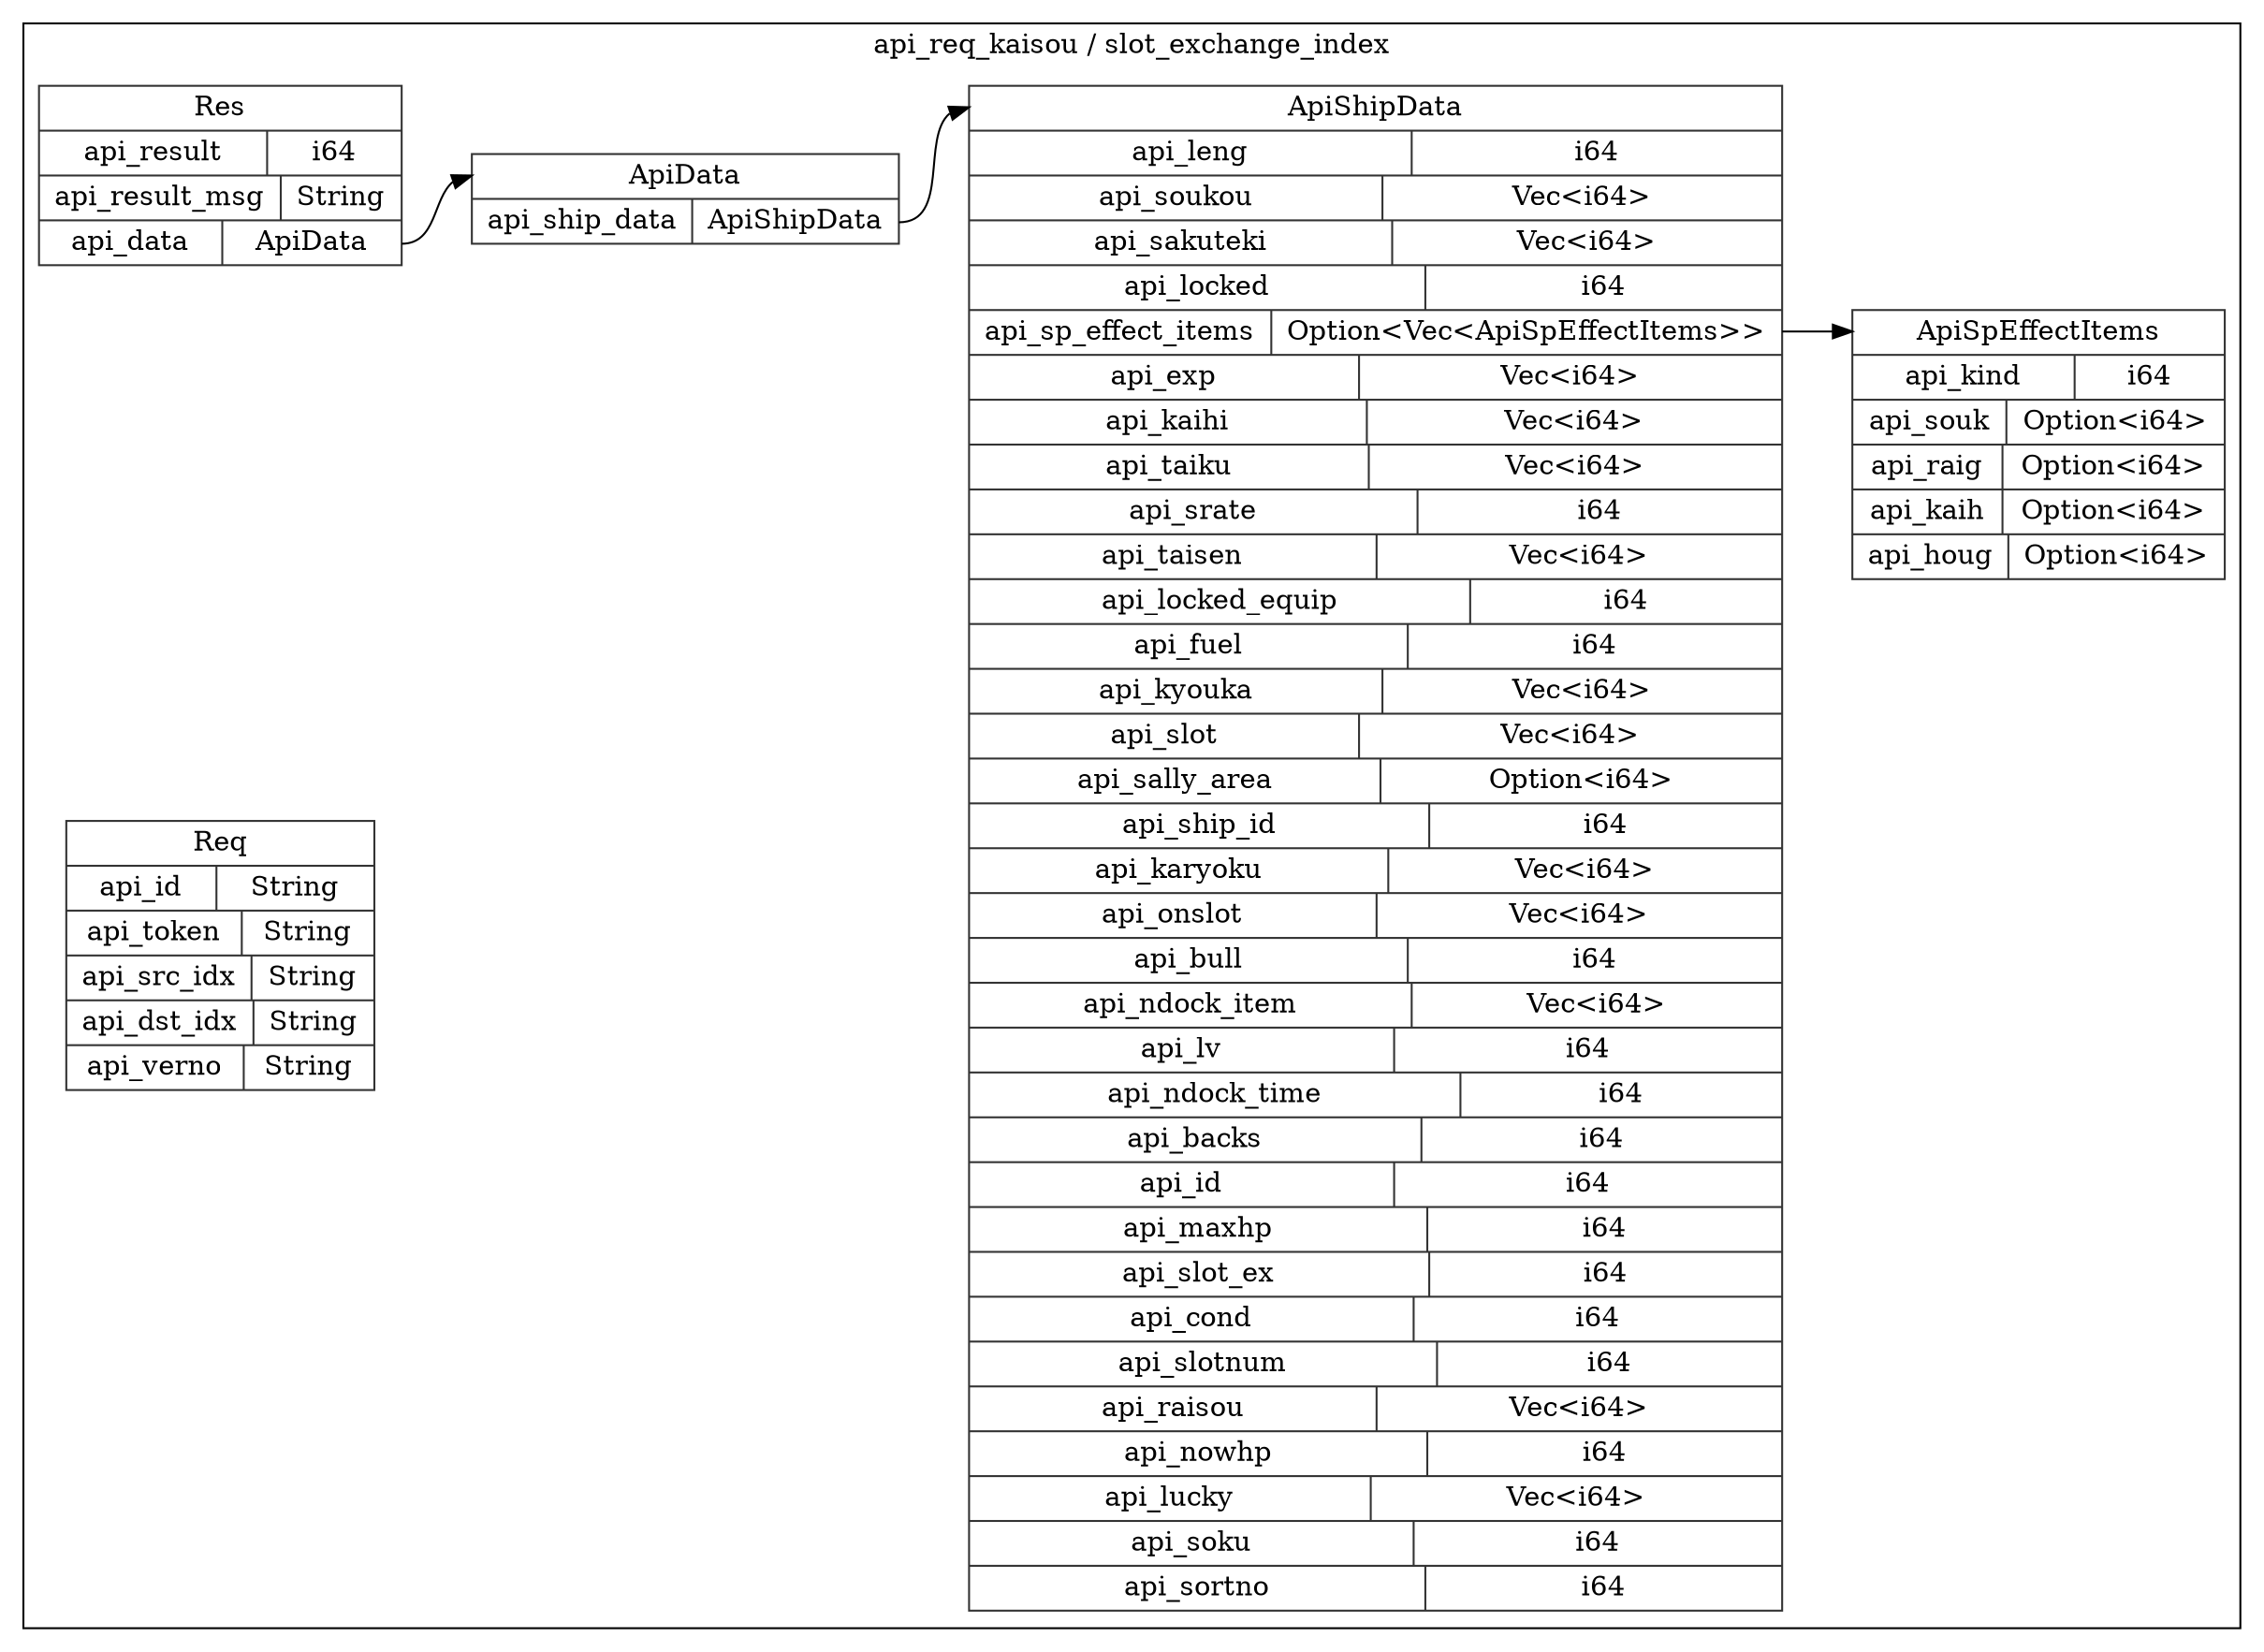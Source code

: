 digraph {
  rankdir=LR;
  subgraph cluster_0 {
    label="api_req_kaisou / slot_exchange_index";
    node [style="filled", color=white, style="solid", color=gray20];
    api_req_kaisou__slot_exchange_index__Res [label="<Res> Res  | { api_result | <api_result> i64 } | { api_result_msg | <api_result_msg> String } | { api_data | <api_data> ApiData }", shape=record];
    api_req_kaisou__slot_exchange_index__ApiData;
    api_req_kaisou__slot_exchange_index__Res:api_data:e -> api_req_kaisou__slot_exchange_index__ApiData:ApiData:w;
    api_req_kaisou__slot_exchange_index__ApiShipData [label="<ApiShipData> ApiShipData  | { api_leng | <api_leng> i64 } | { api_soukou | <api_soukou> Vec\<i64\> } | { api_sakuteki | <api_sakuteki> Vec\<i64\> } | { api_locked | <api_locked> i64 } | { api_sp_effect_items | <api_sp_effect_items> Option\<Vec\<ApiSpEffectItems\>\> } | { api_exp | <api_exp> Vec\<i64\> } | { api_kaihi | <api_kaihi> Vec\<i64\> } | { api_taiku | <api_taiku> Vec\<i64\> } | { api_srate | <api_srate> i64 } | { api_taisen | <api_taisen> Vec\<i64\> } | { api_locked_equip | <api_locked_equip> i64 } | { api_fuel | <api_fuel> i64 } | { api_kyouka | <api_kyouka> Vec\<i64\> } | { api_slot | <api_slot> Vec\<i64\> } | { api_sally_area | <api_sally_area> Option\<i64\> } | { api_ship_id | <api_ship_id> i64 } | { api_karyoku | <api_karyoku> Vec\<i64\> } | { api_onslot | <api_onslot> Vec\<i64\> } | { api_bull | <api_bull> i64 } | { api_ndock_item | <api_ndock_item> Vec\<i64\> } | { api_lv | <api_lv> i64 } | { api_ndock_time | <api_ndock_time> i64 } | { api_backs | <api_backs> i64 } | { api_id | <api_id> i64 } | { api_maxhp | <api_maxhp> i64 } | { api_slot_ex | <api_slot_ex> i64 } | { api_cond | <api_cond> i64 } | { api_slotnum | <api_slotnum> i64 } | { api_raisou | <api_raisou> Vec\<i64\> } | { api_nowhp | <api_nowhp> i64 } | { api_lucky | <api_lucky> Vec\<i64\> } | { api_soku | <api_soku> i64 } | { api_sortno | <api_sortno> i64 }", shape=record];
    api_req_kaisou__slot_exchange_index__ApiSpEffectItems;
    api_req_kaisou__slot_exchange_index__ApiShipData:api_sp_effect_items:e -> api_req_kaisou__slot_exchange_index__ApiSpEffectItems:ApiSpEffectItems:w;
    api_req_kaisou__slot_exchange_index__Req [label="<Req> Req  | { api_id | <api_id> String } | { api_token | <api_token> String } | { api_src_idx | <api_src_idx> String } | { api_dst_idx | <api_dst_idx> String } | { api_verno | <api_verno> String }", shape=record];
    api_req_kaisou__slot_exchange_index__ApiData [label="<ApiData> ApiData  | { api_ship_data | <api_ship_data> ApiShipData }", shape=record];
    api_req_kaisou__slot_exchange_index__ApiData:api_ship_data:e -> api_req_kaisou__slot_exchange_index__ApiShipData:ApiShipData:w;
    api_req_kaisou__slot_exchange_index__ApiSpEffectItems [label="<ApiSpEffectItems> ApiSpEffectItems  | { api_kind | <api_kind> i64 } | { api_souk | <api_souk> Option\<i64\> } | { api_raig | <api_raig> Option\<i64\> } | { api_kaih | <api_kaih> Option\<i64\> } | { api_houg | <api_houg> Option\<i64\> }", shape=record];
  }
}
